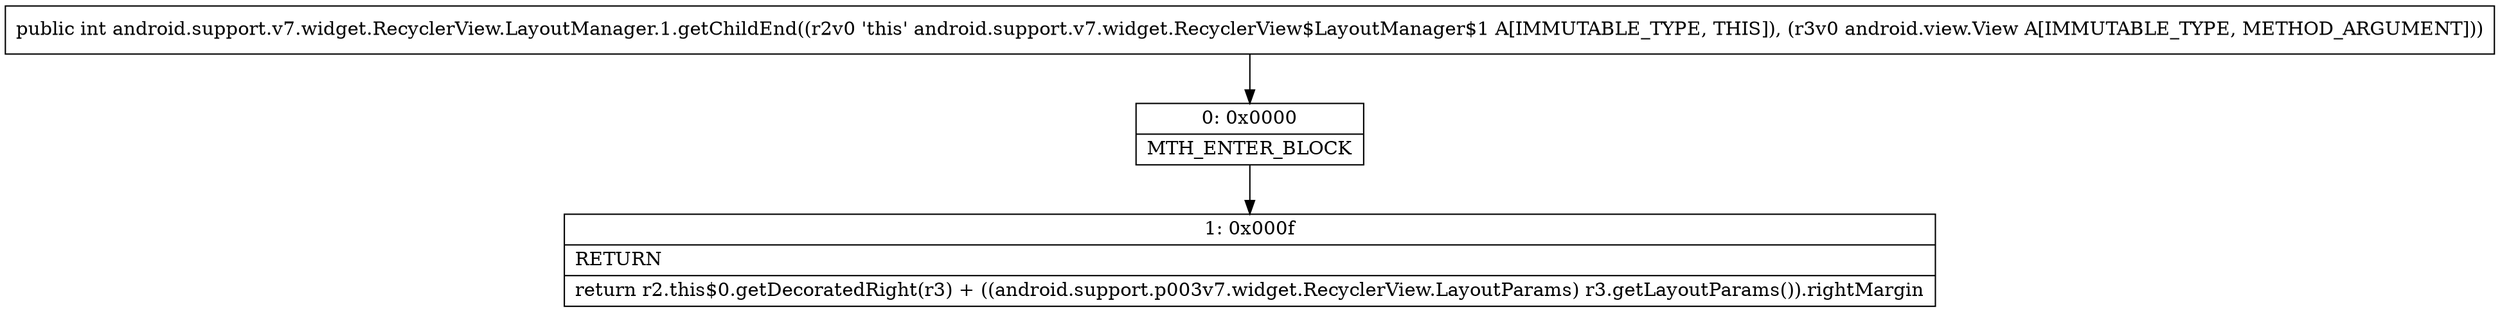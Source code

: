 digraph "CFG forandroid.support.v7.widget.RecyclerView.LayoutManager.1.getChildEnd(Landroid\/view\/View;)I" {
Node_0 [shape=record,label="{0\:\ 0x0000|MTH_ENTER_BLOCK\l}"];
Node_1 [shape=record,label="{1\:\ 0x000f|RETURN\l|return r2.this$0.getDecoratedRight(r3) + ((android.support.p003v7.widget.RecyclerView.LayoutParams) r3.getLayoutParams()).rightMargin\l}"];
MethodNode[shape=record,label="{public int android.support.v7.widget.RecyclerView.LayoutManager.1.getChildEnd((r2v0 'this' android.support.v7.widget.RecyclerView$LayoutManager$1 A[IMMUTABLE_TYPE, THIS]), (r3v0 android.view.View A[IMMUTABLE_TYPE, METHOD_ARGUMENT])) }"];
MethodNode -> Node_0;
Node_0 -> Node_1;
}

